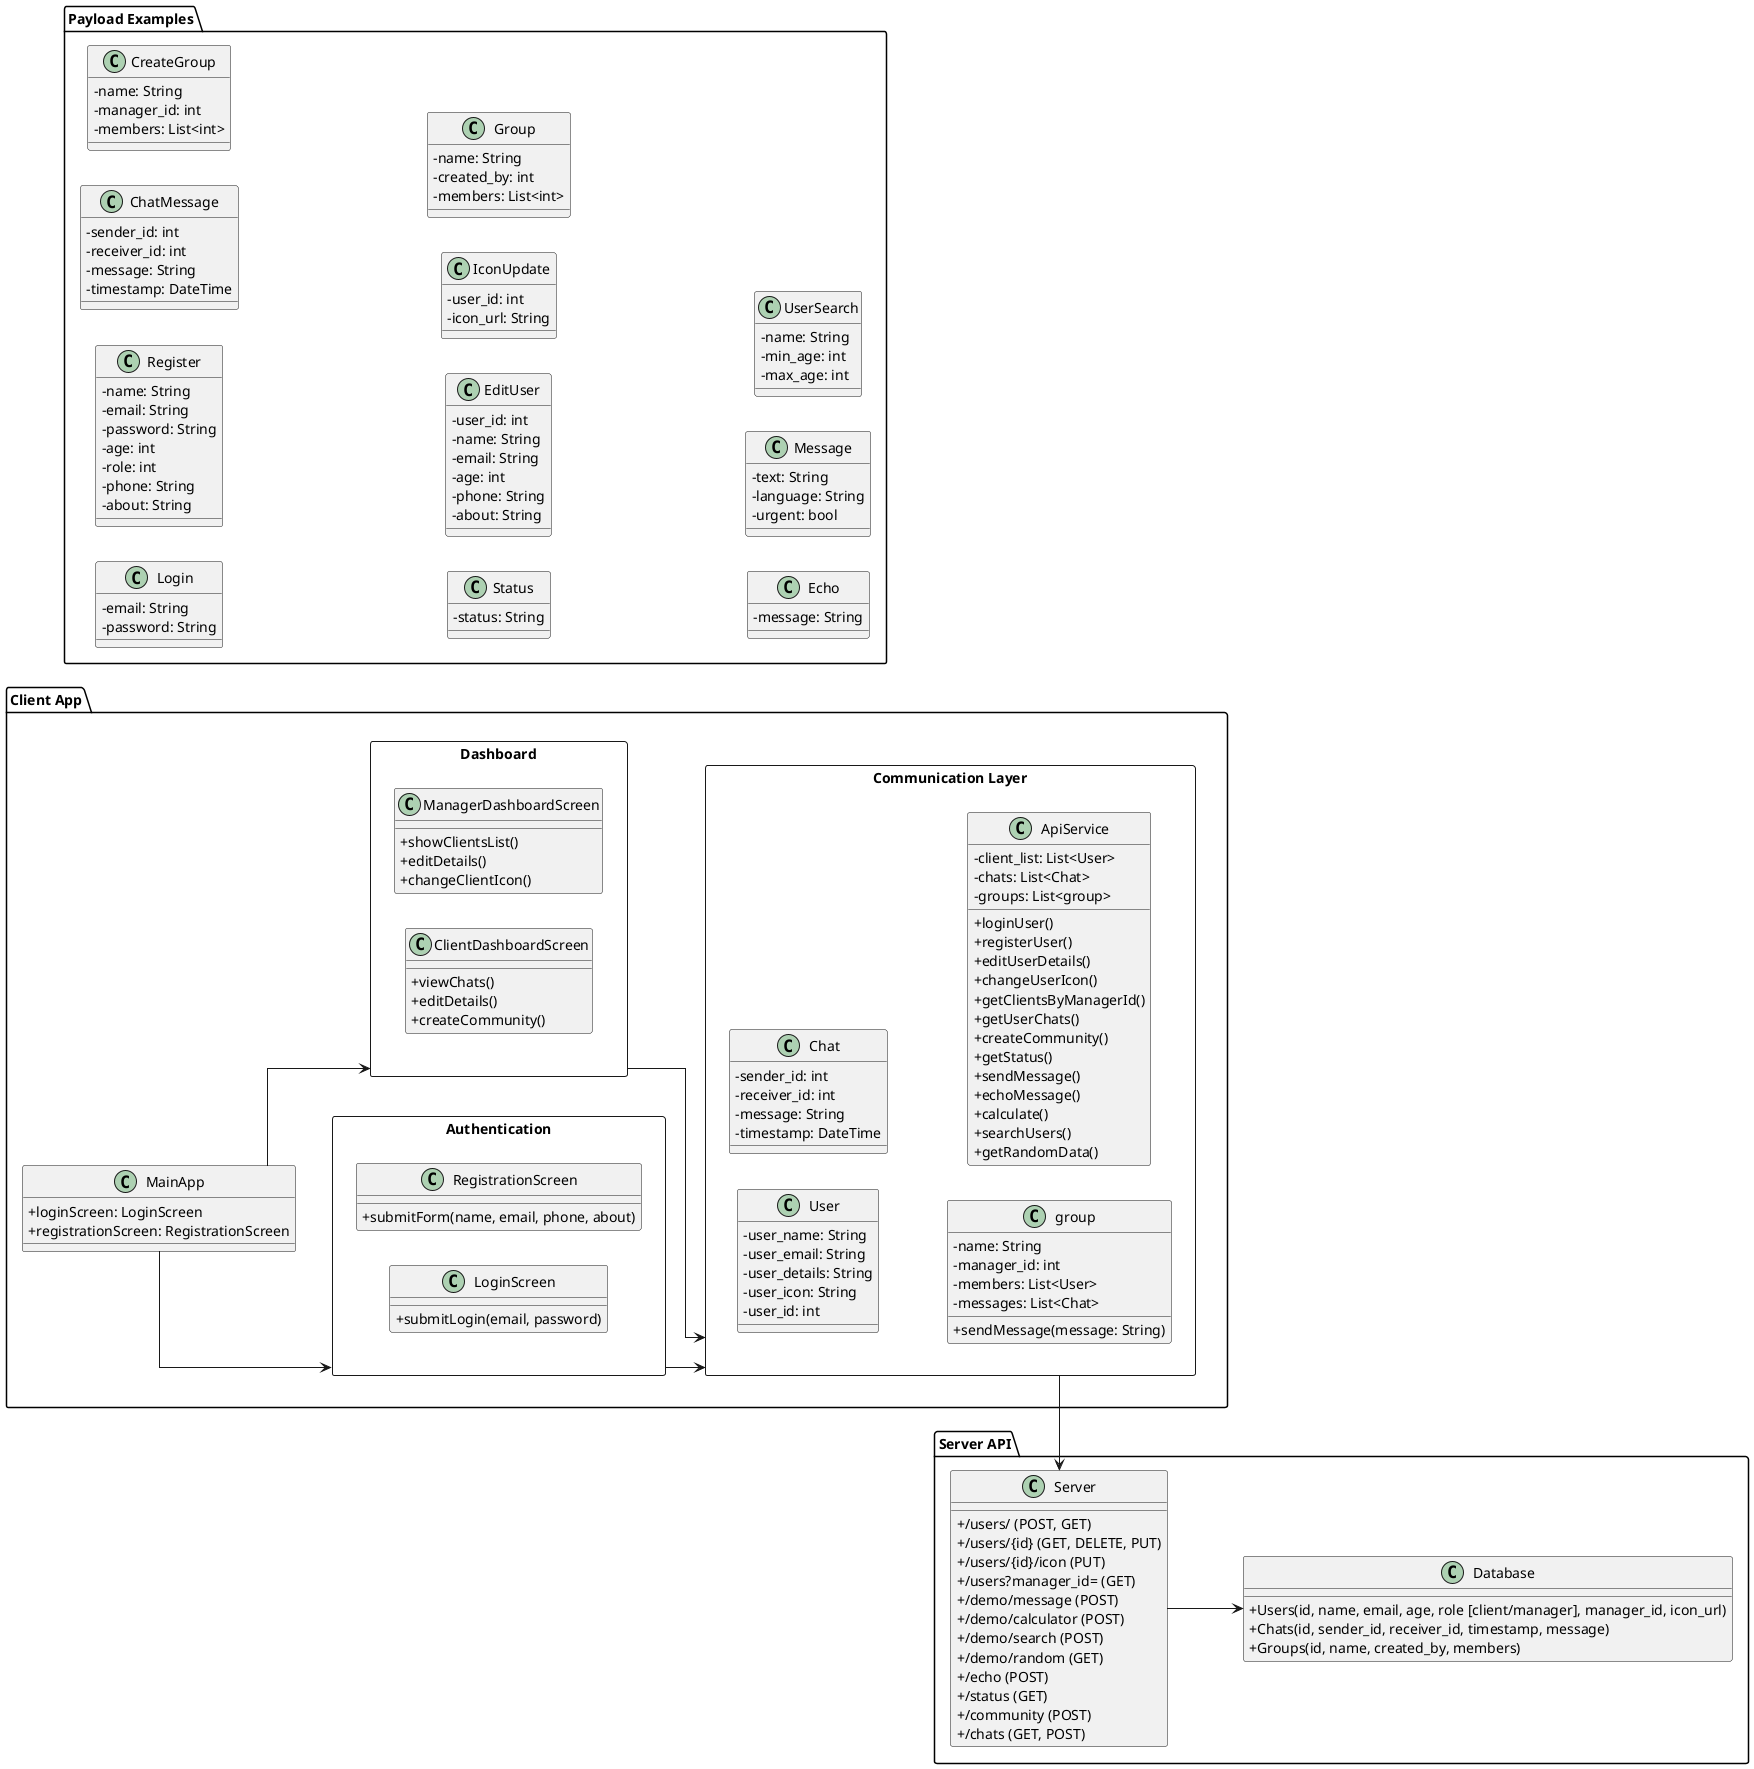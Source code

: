 @startuml

left to right direction
skinparam linetype ortho
skinparam classAttributeIconSize 0

package "Client App" {

  class MainApp {
    +loginScreen: LoginScreen
    +registrationScreen: RegistrationScreen
  }

  rectangle "Authentication" as Auth {
    class RegistrationScreen {
      +submitForm(name, email, phone, about)
    }

    class LoginScreen {
      +submitLogin(email, password)
    }
  }

  rectangle "Dashboard" as Role {
    class ManagerDashboardScreen {
      +showClientsList()
      +editDetails()
      +changeClientIcon()
    }

    class ClientDashboardScreen {
      +viewChats()
      +editDetails()
      +createCommunity()
    }
  }


  rectangle "Communication Layer" as Comm {
    class User {
      -user_name: String
      -user_email: String
      -user_details: String
      -user_icon: String
      -user_id: int
    }
    class Chat {
      -sender_id: int
      -receiver_id: int
      -message: String
      -timestamp: DateTime
    }
    class group {
      -name: String
      -manager_id: int
      -members: List<User>
      -messages: List<Chat>
      +sendMessage(message: String)

    }
    class ApiService {
      -client_list: List<User>
      -chats: List<Chat>
      -groups: List<group>
      +loginUser()
      +registerUser()
      +editUserDetails()
      +changeUserIcon()
      +getClientsByManagerId()
      +getUserChats()
      +createCommunity()
      +getStatus()
      +sendMessage()
      +echoMessage()
      +calculate()
      +searchUsers()
      +getRandomData()
    }
  }

  ' High-level arrows only between rectangles
  Auth --> Comm
  Role --> Comm  
  MainApp --> Auth
  MainApp --> Role

}

package "Server API" {
  class Server {
    +/users/ (POST, GET)
    +/users/{id} (GET, DELETE, PUT)
    +/users/{id}/icon (PUT)
    +/users?manager_id= (GET)
    +/demo/message (POST)
    +/demo/calculator (POST)
    +/demo/search (POST)
    +/demo/random (GET)
    +/echo (POST)
    +/status (GET)
    +/community (POST)
    +/chats (GET, POST)
  }

  class Database {
    +Users(id, name, email, age, role [client/manager], manager_id, icon_url)
    +Chats(id, sender_id, receiver_id, timestamp, message)
    +Groups(id, name, created_by, members)
  }
}

Comm --> Server
Server --> Database

' --- Payloads ---

package "Payload Examples" {
  class Login {
    - email: String
    - password: String
  }

  class Register {
    - name: String
    - email: String
    - password: String
    - age: int
    - role: int
    - phone: String
    - about: String
  }

  class ChatMessage {
    - sender_id: int
    - receiver_id: int
    - message: String
    - timestamp: DateTime
  }
  class CreateGroup {
    - name: String
    - manager_id: int
    - members: List<int>
  }
  class Status {
    - status: String
  }

  class EditUser {
    - user_id: int
    - name: String
    - email: String
    - age: int
    - phone: String
    - about: String
  }

  class IconUpdate{
    - user_id: int
    - icon_url: String
  }

  class Group {
    - name: String
    - created_by: int
    - members: List<int>
  }

  class Echo {
    - message: String
  }

  class Message {
    - text: String
    - language: String
    - urgent: bool
  }

  class UserSearch {
    - name: String
    - min_age: int
    - max_age: int
  }
}

@enduml